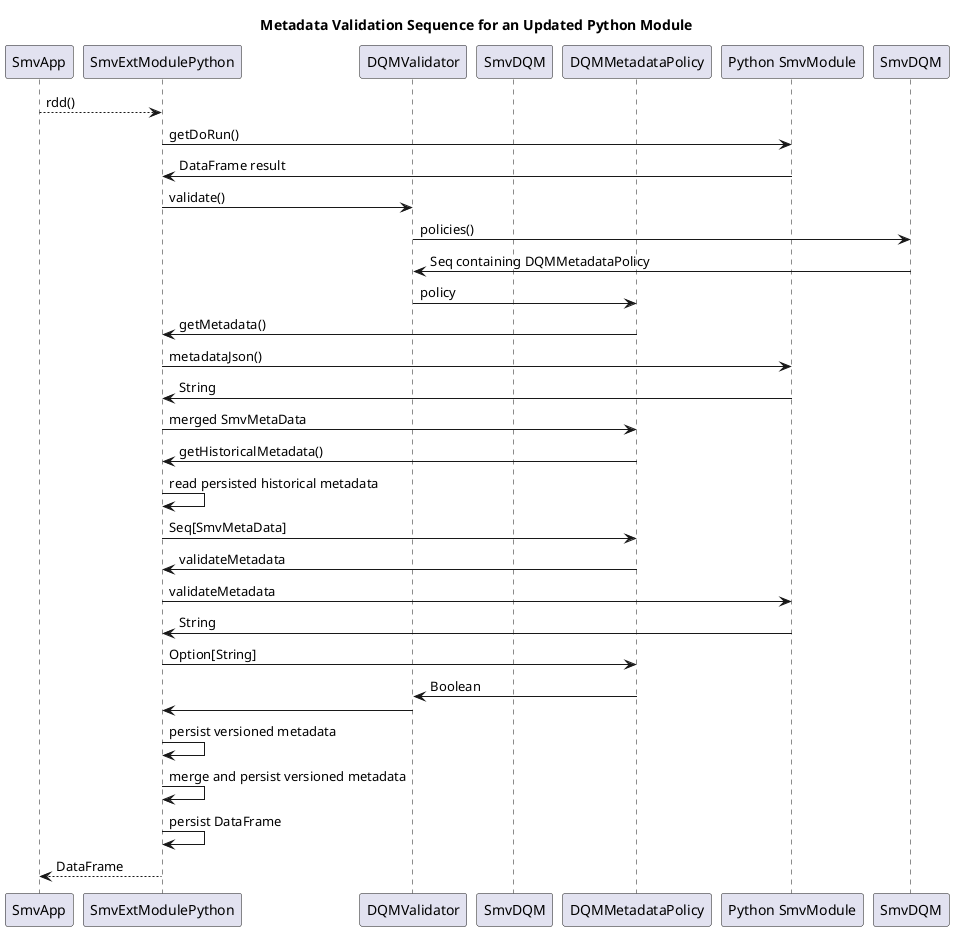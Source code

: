 @startuml
title Metadata Validation Sequence for an Updated Python Module

Participant "SmvApp" as app
Participant "SmvExtModulePython" as extmod
Participant "DQMValidator" as val
Participant "SmvDQM" as dqm
Participant "DQMMetadataPolicy" as pol
Participant "Python SmvModule" as pymod

app --> extmod: rdd()
extmod -> pymod: getDoRun()
extmod <- pymod: DataFrame result
extmod -> val: validate()
val -> SmvDQM: policies()
val <- SmvDQM: Seq containing DQMMetadataPolicy
val -> pol: policy
pol -> extmod: getMetadata()
extmod -> pymod: metadataJson()
extmod <- pymod: String
pol <- extmod: merged SmvMetaData
pol -> extmod: getHistoricalMetadata()
extmod -> extmod: read persisted historical metadata
pol <- extmod: Seq[SmvMetaData]
pol -> extmod: validateMetadata
extmod -> pymod: validateMetadata
extmod <- pymod: String
pol <- extmod: Option[String]
val <- pol: Boolean
extmod <- val:
extmod -> extmod: persist versioned metadata
extmod -> extmod: merge and persist versioned metadata
extmod -> extmod: persist DataFrame
app <-- extmod: DataFrame

@enduml

